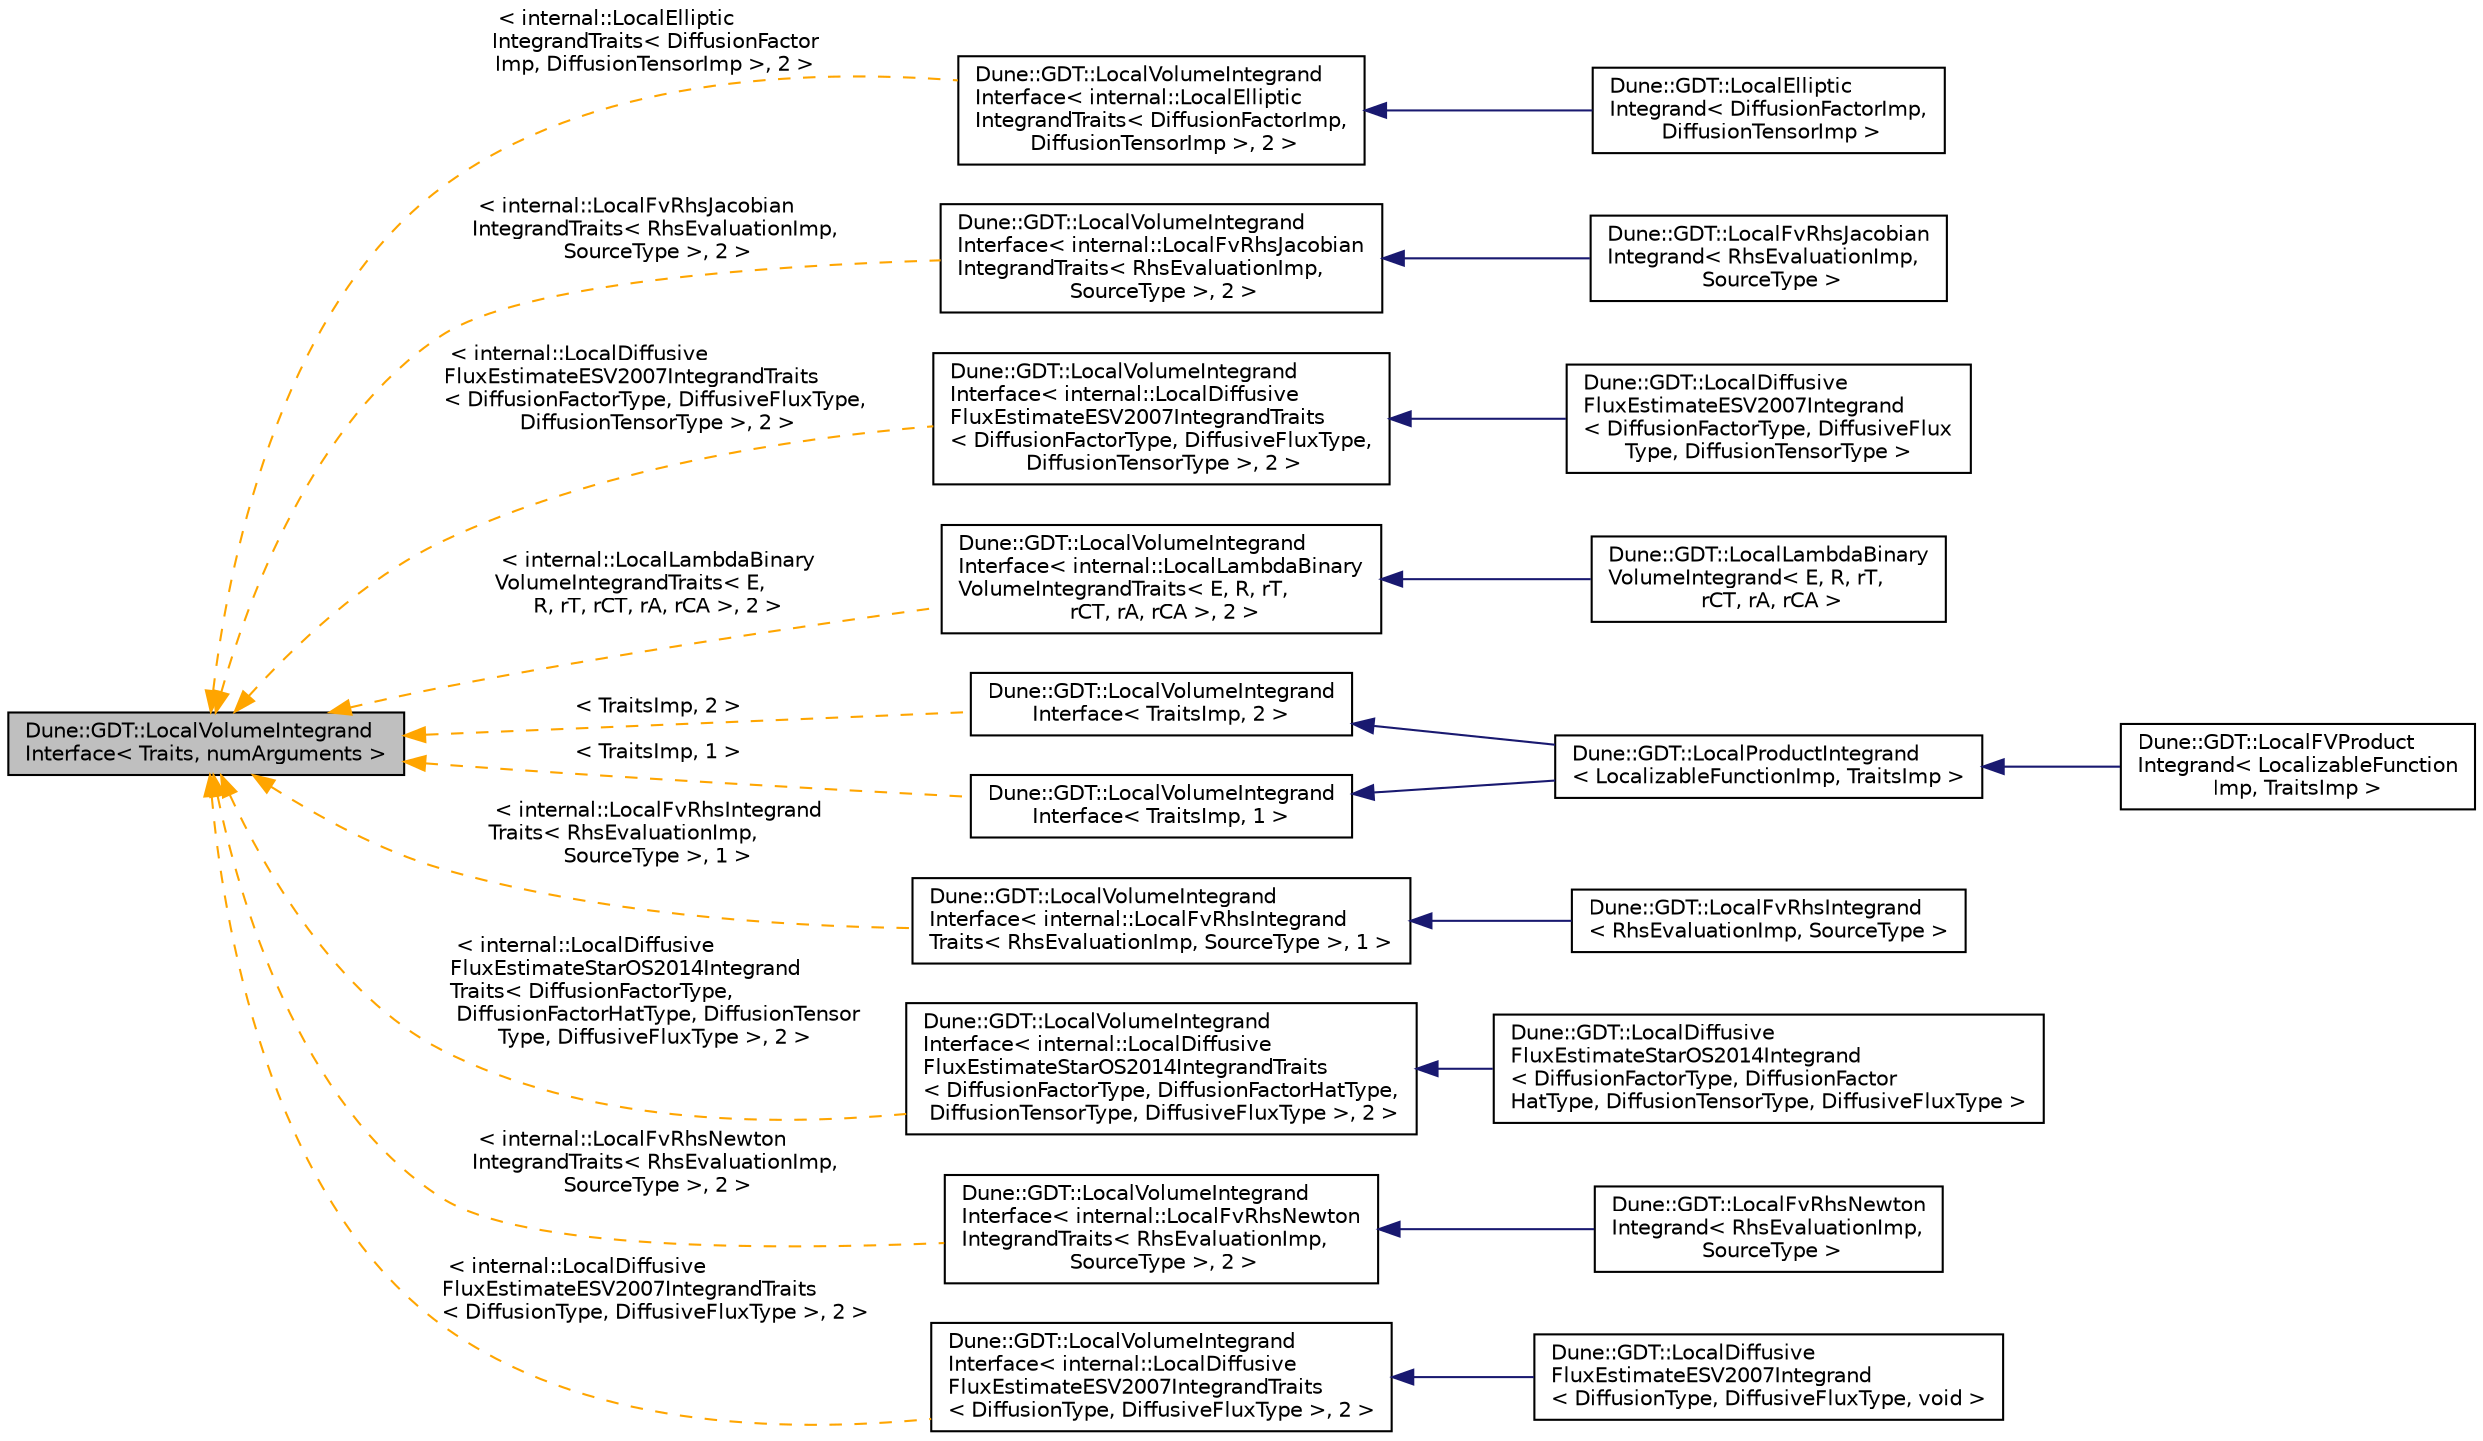 digraph "Dune::GDT::LocalVolumeIntegrandInterface&lt; Traits, numArguments &gt;"
{
  edge [fontname="Helvetica",fontsize="10",labelfontname="Helvetica",labelfontsize="10"];
  node [fontname="Helvetica",fontsize="10",shape=record];
  rankdir="LR";
  Node1 [label="Dune::GDT::LocalVolumeIntegrand\lInterface\< Traits, numArguments \>",height=0.2,width=0.4,color="black", fillcolor="grey75", style="filled", fontcolor="black"];
  Node1 -> Node2 [dir="back",color="orange",fontsize="10",style="dashed",label=" \< internal::LocalElliptic\lIntegrandTraits\< DiffusionFactor\lImp, DiffusionTensorImp \>, 2 \>" ,fontname="Helvetica"];
  Node2 [label="Dune::GDT::LocalVolumeIntegrand\lInterface\< internal::LocalElliptic\lIntegrandTraits\< DiffusionFactorImp,\l DiffusionTensorImp \>, 2 \>",height=0.2,width=0.4,color="black", fillcolor="white", style="filled",URL="$a00372.html"];
  Node2 -> Node3 [dir="back",color="midnightblue",fontsize="10",style="solid",fontname="Helvetica"];
  Node3 [label="Dune::GDT::LocalElliptic\lIntegrand\< DiffusionFactorImp,\l DiffusionTensorImp \>",height=0.2,width=0.4,color="black", fillcolor="white", style="filled",URL="$a00328.html",tooltip="Computes an elliptic evaluation. "];
  Node1 -> Node4 [dir="back",color="orange",fontsize="10",style="dashed",label=" \< internal::LocalFvRhsJacobian\lIntegrandTraits\< RhsEvaluationImp,\l SourceType \>, 2 \>" ,fontname="Helvetica"];
  Node4 [label="Dune::GDT::LocalVolumeIntegrand\lInterface\< internal::LocalFvRhsJacobian\lIntegrandTraits\< RhsEvaluationImp,\l SourceType \>, 2 \>",height=0.2,width=0.4,color="black", fillcolor="white", style="filled",URL="$a00372.html"];
  Node4 -> Node5 [dir="back",color="midnightblue",fontsize="10",style="solid",fontname="Helvetica"];
  Node5 [label="Dune::GDT::LocalFvRhsJacobian\lIntegrand\< RhsEvaluationImp,\l SourceType \>",height=0.2,width=0.4,color="black", fillcolor="white", style="filled",URL="$a00345.html"];
  Node1 -> Node6 [dir="back",color="orange",fontsize="10",style="dashed",label=" \< internal::LocalDiffusive\lFluxEstimateESV2007IntegrandTraits\l\< DiffusionFactorType, DiffusiveFluxType,\l DiffusionTensorType \>, 2 \>" ,fontname="Helvetica"];
  Node6 [label="Dune::GDT::LocalVolumeIntegrand\lInterface\< internal::LocalDiffusive\lFluxEstimateESV2007IntegrandTraits\l\< DiffusionFactorType, DiffusiveFluxType,\l DiffusionTensorType \>, 2 \>",height=0.2,width=0.4,color="black", fillcolor="white", style="filled",URL="$a00372.html"];
  Node6 -> Node7 [dir="back",color="midnightblue",fontsize="10",style="solid",fontname="Helvetica"];
  Node7 [label="Dune::GDT::LocalDiffusive\lFluxEstimateESV2007Integrand\l\< DiffusionFactorType, DiffusiveFlux\lType, DiffusionTensorType \>",height=0.2,width=0.4,color="black", fillcolor="white", style="filled",URL="$a00318.html"];
  Node1 -> Node8 [dir="back",color="orange",fontsize="10",style="dashed",label=" \< TraitsImp, 1 \>" ,fontname="Helvetica"];
  Node8 [label="Dune::GDT::LocalVolumeIntegrand\lInterface\< TraitsImp, 1 \>",height=0.2,width=0.4,color="black", fillcolor="white", style="filled",URL="$a00372.html"];
  Node8 -> Node9 [dir="back",color="midnightblue",fontsize="10",style="solid",fontname="Helvetica"];
  Node9 [label="Dune::GDT::LocalProductIntegrand\l\< LocalizableFunctionImp, TraitsImp \>",height=0.2,width=0.4,color="black", fillcolor="white", style="filled",URL="$a00362.html",tooltip="Computes a product evaluation. "];
  Node9 -> Node10 [dir="back",color="midnightblue",fontsize="10",style="solid",fontname="Helvetica"];
  Node10 [label="Dune::GDT::LocalFVProduct\lIntegrand\< LocalizableFunction\lImp, TraitsImp \>",height=0.2,width=0.4,color="black", fillcolor="white", style="filled",URL="$a00341.html",tooltip="Computes a product evaluation for a finite volume basis. "];
  Node1 -> Node11 [dir="back",color="orange",fontsize="10",style="dashed",label=" \< internal::LocalLambdaBinary\lVolumeIntegrandTraits\< E,\l R, rT, rCT, rA, rCA \>, 2 \>" ,fontname="Helvetica"];
  Node11 [label="Dune::GDT::LocalVolumeIntegrand\lInterface\< internal::LocalLambdaBinary\lVolumeIntegrandTraits\< E, R, rT,\l rCT, rA, rCA \>, 2 \>",height=0.2,width=0.4,color="black", fillcolor="white", style="filled",URL="$a00372.html"];
  Node11 -> Node12 [dir="back",color="midnightblue",fontsize="10",style="solid",fontname="Helvetica"];
  Node12 [label="Dune::GDT::LocalLambdaBinary\lVolumeIntegrand\< E, R, rT,\l rCT, rA, rCA \>",height=0.2,width=0.4,color="black", fillcolor="white", style="filled",URL="$a00355.html"];
  Node1 -> Node13 [dir="back",color="orange",fontsize="10",style="dashed",label=" \< internal::LocalFvRhsIntegrand\lTraits\< RhsEvaluationImp,\l SourceType \>, 1 \>" ,fontname="Helvetica"];
  Node13 [label="Dune::GDT::LocalVolumeIntegrand\lInterface\< internal::LocalFvRhsIntegrand\lTraits\< RhsEvaluationImp, SourceType \>, 1 \>",height=0.2,width=0.4,color="black", fillcolor="white", style="filled",URL="$a00372.html"];
  Node13 -> Node14 [dir="back",color="midnightblue",fontsize="10",style="solid",fontname="Helvetica"];
  Node14 [label="Dune::GDT::LocalFvRhsIntegrand\l\< RhsEvaluationImp, SourceType \>",height=0.2,width=0.4,color="black", fillcolor="white", style="filled",URL="$a00343.html"];
  Node1 -> Node15 [dir="back",color="orange",fontsize="10",style="dashed",label=" \< internal::LocalDiffusive\lFluxEstimateStarOS2014Integrand\lTraits\< DiffusionFactorType,\l DiffusionFactorHatType, DiffusionTensor\lType, DiffusiveFluxType \>, 2 \>" ,fontname="Helvetica"];
  Node15 [label="Dune::GDT::LocalVolumeIntegrand\lInterface\< internal::LocalDiffusive\lFluxEstimateStarOS2014IntegrandTraits\l\< DiffusionFactorType, DiffusionFactorHatType,\l DiffusionTensorType, DiffusiveFluxType \>, 2 \>",height=0.2,width=0.4,color="black", fillcolor="white", style="filled",URL="$a00372.html"];
  Node15 -> Node16 [dir="back",color="midnightblue",fontsize="10",style="solid",fontname="Helvetica"];
  Node16 [label="Dune::GDT::LocalDiffusive\lFluxEstimateStarOS2014Integrand\l\< DiffusionFactorType, DiffusionFactor\lHatType, DiffusionTensorType, DiffusiveFluxType \>",height=0.2,width=0.4,color="black", fillcolor="white", style="filled",URL="$a00322.html"];
  Node1 -> Node17 [dir="back",color="orange",fontsize="10",style="dashed",label=" \< TraitsImp, 2 \>" ,fontname="Helvetica"];
  Node17 [label="Dune::GDT::LocalVolumeIntegrand\lInterface\< TraitsImp, 2 \>",height=0.2,width=0.4,color="black", fillcolor="white", style="filled",URL="$a00372.html"];
  Node17 -> Node9 [dir="back",color="midnightblue",fontsize="10",style="solid",fontname="Helvetica"];
  Node1 -> Node18 [dir="back",color="orange",fontsize="10",style="dashed",label=" \< internal::LocalFvRhsNewton\lIntegrandTraits\< RhsEvaluationImp,\l SourceType \>, 2 \>" ,fontname="Helvetica"];
  Node18 [label="Dune::GDT::LocalVolumeIntegrand\lInterface\< internal::LocalFvRhsNewton\lIntegrandTraits\< RhsEvaluationImp,\l SourceType \>, 2 \>",height=0.2,width=0.4,color="black", fillcolor="white", style="filled",URL="$a00372.html"];
  Node18 -> Node19 [dir="back",color="midnightblue",fontsize="10",style="solid",fontname="Helvetica"];
  Node19 [label="Dune::GDT::LocalFvRhsNewton\lIntegrand\< RhsEvaluationImp,\l SourceType \>",height=0.2,width=0.4,color="black", fillcolor="white", style="filled",URL="$a00347.html"];
  Node1 -> Node20 [dir="back",color="orange",fontsize="10",style="dashed",label=" \< internal::LocalDiffusive\lFluxEstimateESV2007IntegrandTraits\l\< DiffusionType, DiffusiveFluxType \>, 2 \>" ,fontname="Helvetica"];
  Node20 [label="Dune::GDT::LocalVolumeIntegrand\lInterface\< internal::LocalDiffusive\lFluxEstimateESV2007IntegrandTraits\l\< DiffusionType, DiffusiveFluxType \>, 2 \>",height=0.2,width=0.4,color="black", fillcolor="white", style="filled",URL="$a00372.html"];
  Node20 -> Node21 [dir="back",color="midnightblue",fontsize="10",style="solid",fontname="Helvetica"];
  Node21 [label="Dune::GDT::LocalDiffusive\lFluxEstimateESV2007Integrand\l\< DiffusionType, DiffusiveFluxType, void \>",height=0.2,width=0.4,color="black", fillcolor="white", style="filled",URL="$a00319.html"];
}

